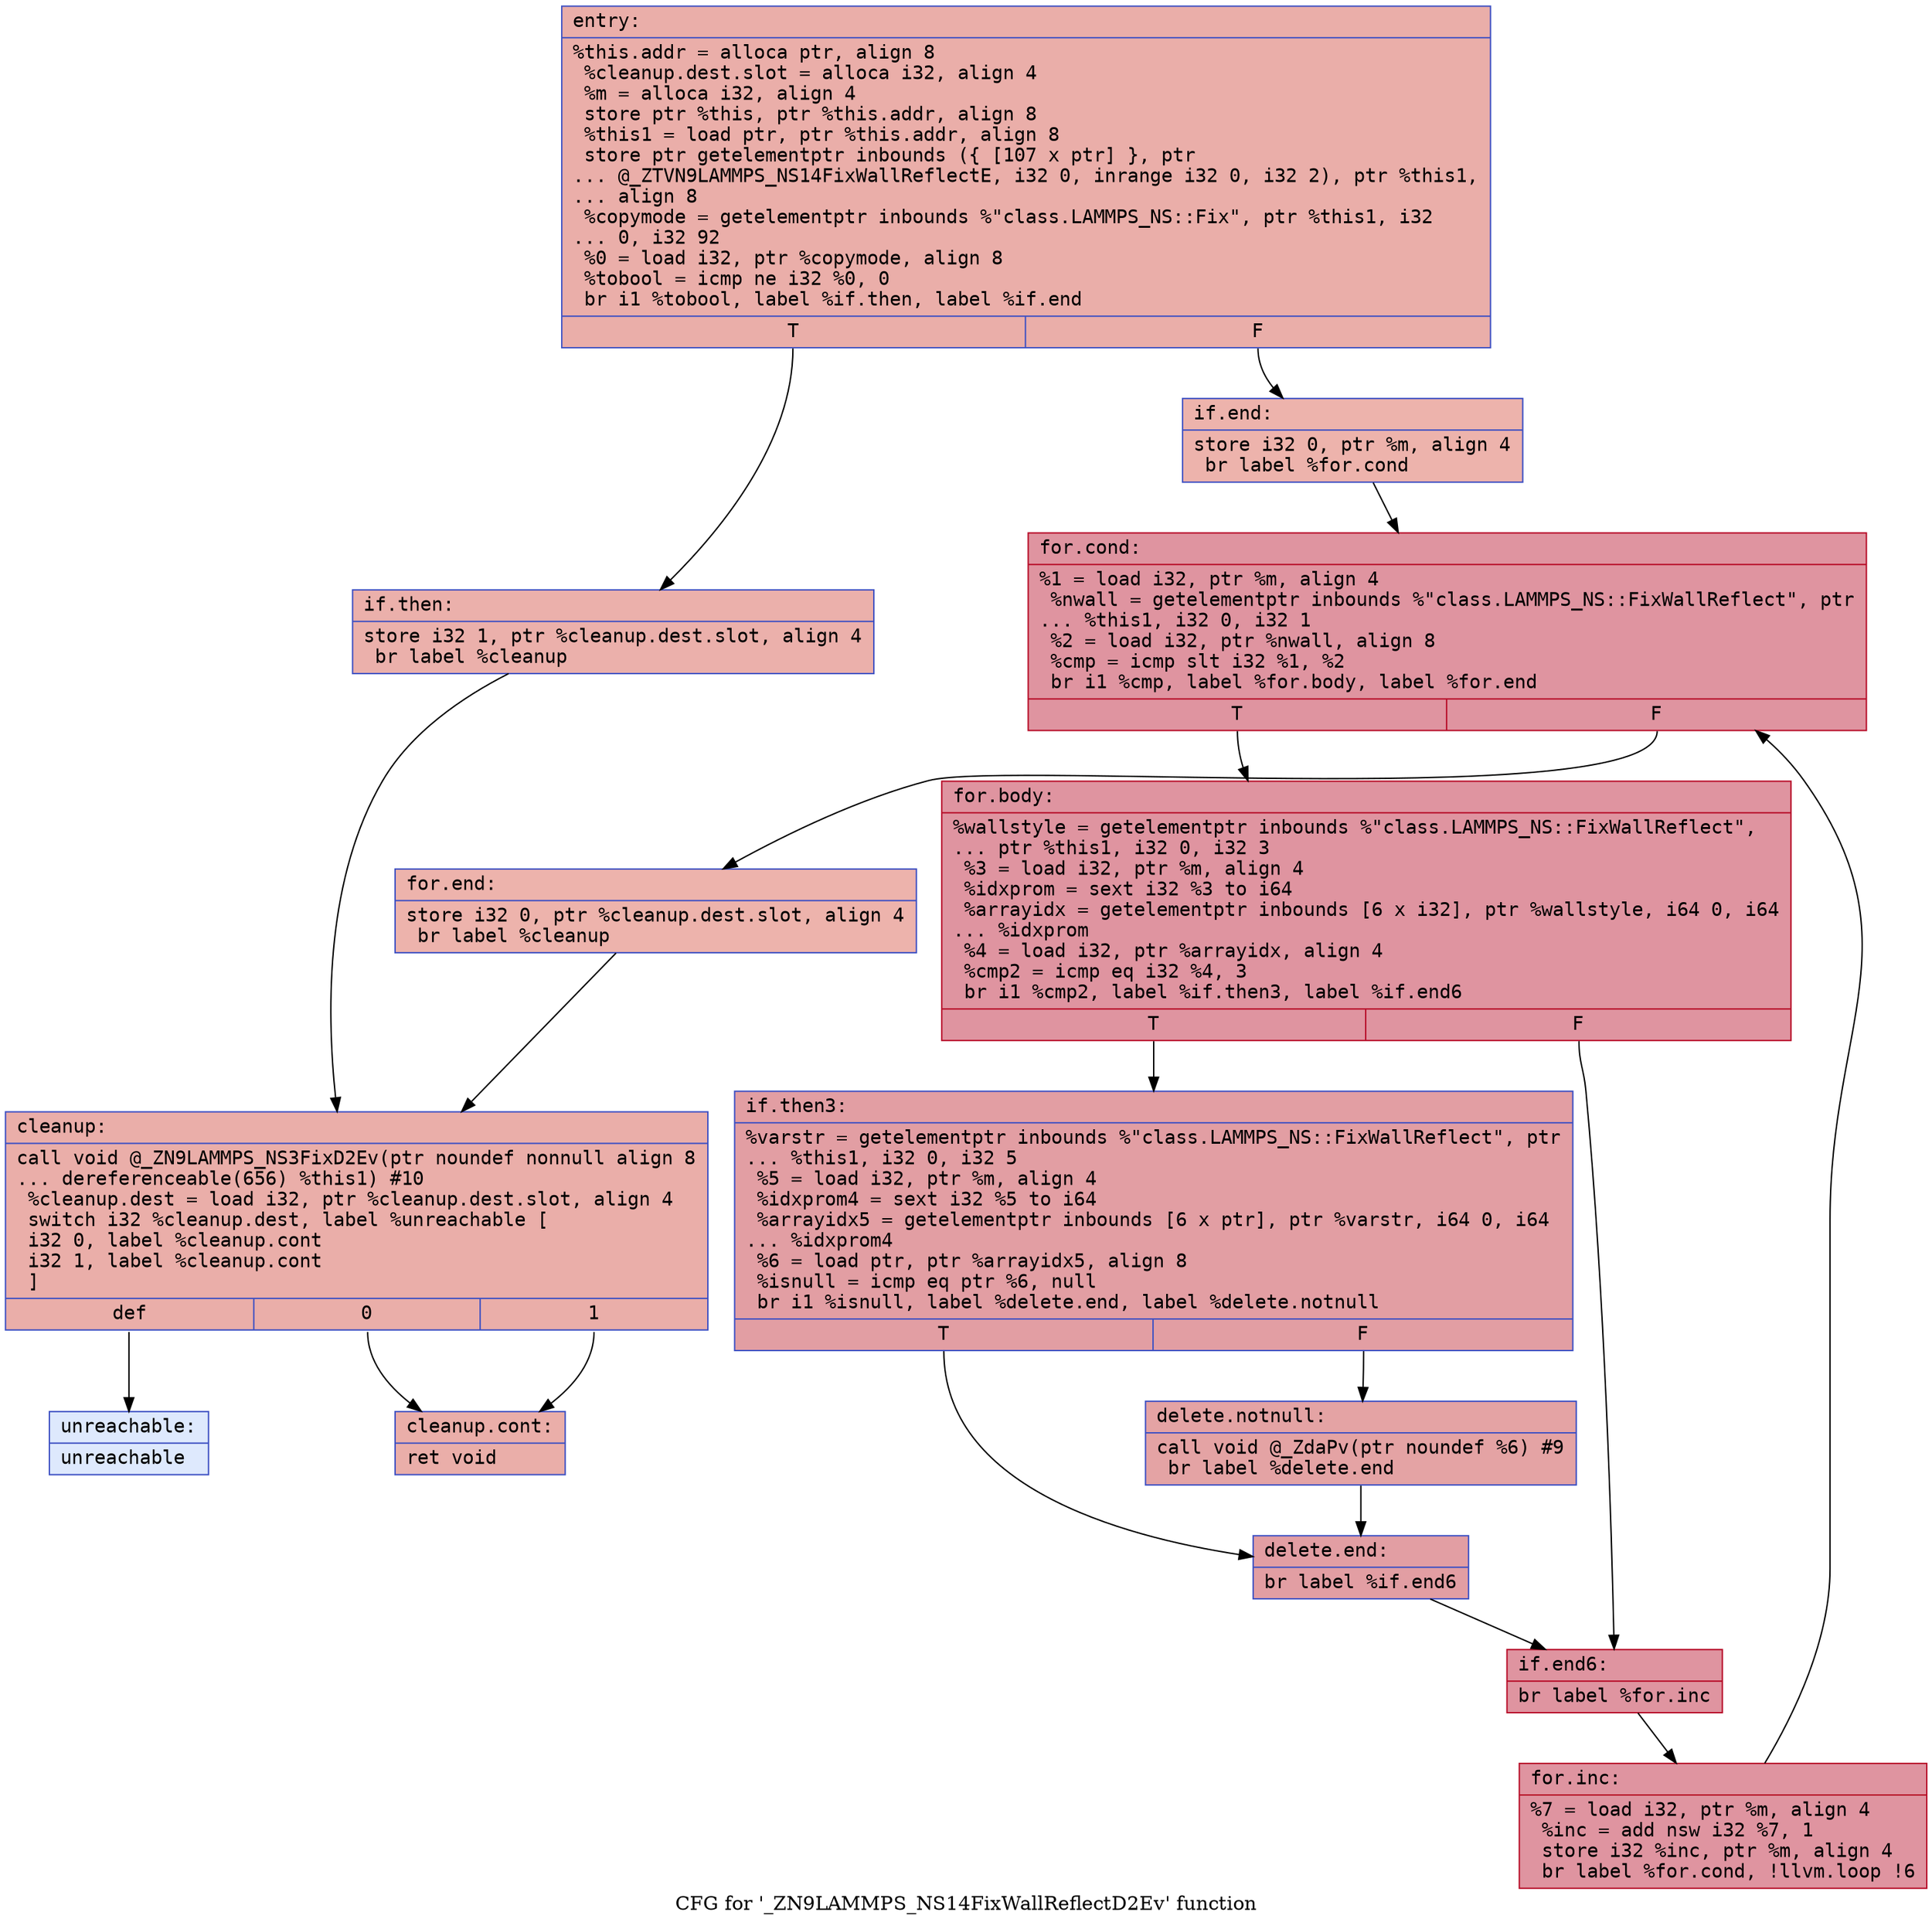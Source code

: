 digraph "CFG for '_ZN9LAMMPS_NS14FixWallReflectD2Ev' function" {
	label="CFG for '_ZN9LAMMPS_NS14FixWallReflectD2Ev' function";

	Node0x55d7f4a15900 [shape=record,color="#3d50c3ff", style=filled, fillcolor="#d0473d70" fontname="Courier",label="{entry:\l|  %this.addr = alloca ptr, align 8\l  %cleanup.dest.slot = alloca i32, align 4\l  %m = alloca i32, align 4\l  store ptr %this, ptr %this.addr, align 8\l  %this1 = load ptr, ptr %this.addr, align 8\l  store ptr getelementptr inbounds (\{ [107 x ptr] \}, ptr\l... @_ZTVN9LAMMPS_NS14FixWallReflectE, i32 0, inrange i32 0, i32 2), ptr %this1,\l... align 8\l  %copymode = getelementptr inbounds %\"class.LAMMPS_NS::Fix\", ptr %this1, i32\l... 0, i32 92\l  %0 = load i32, ptr %copymode, align 8\l  %tobool = icmp ne i32 %0, 0\l  br i1 %tobool, label %if.then, label %if.end\l|{<s0>T|<s1>F}}"];
	Node0x55d7f4a15900:s0 -> Node0x55d7f4a15ce0[tooltip="entry -> if.then\nProbability 62.50%" ];
	Node0x55d7f4a15900:s1 -> Node0x55d7f4a15d50[tooltip="entry -> if.end\nProbability 37.50%" ];
	Node0x55d7f4a15ce0 [shape=record,color="#3d50c3ff", style=filled, fillcolor="#d24b4070" fontname="Courier",label="{if.then:\l|  store i32 1, ptr %cleanup.dest.slot, align 4\l  br label %cleanup\l}"];
	Node0x55d7f4a15ce0 -> Node0x55d7f4a15f40[tooltip="if.then -> cleanup\nProbability 100.00%" ];
	Node0x55d7f4a15d50 [shape=record,color="#3d50c3ff", style=filled, fillcolor="#d6524470" fontname="Courier",label="{if.end:\l|  store i32 0, ptr %m, align 4\l  br label %for.cond\l}"];
	Node0x55d7f4a15d50 -> Node0x55d7f4a160c0[tooltip="if.end -> for.cond\nProbability 100.00%" ];
	Node0x55d7f4a160c0 [shape=record,color="#b70d28ff", style=filled, fillcolor="#b70d2870" fontname="Courier",label="{for.cond:\l|  %1 = load i32, ptr %m, align 4\l  %nwall = getelementptr inbounds %\"class.LAMMPS_NS::FixWallReflect\", ptr\l... %this1, i32 0, i32 1\l  %2 = load i32, ptr %nwall, align 8\l  %cmp = icmp slt i32 %1, %2\l  br i1 %cmp, label %for.body, label %for.end\l|{<s0>T|<s1>F}}"];
	Node0x55d7f4a160c0:s0 -> Node0x55d7f4a16530[tooltip="for.cond -> for.body\nProbability 96.88%" ];
	Node0x55d7f4a160c0:s1 -> Node0x55d7f4a16580[tooltip="for.cond -> for.end\nProbability 3.12%" ];
	Node0x55d7f4a16530 [shape=record,color="#b70d28ff", style=filled, fillcolor="#b70d2870" fontname="Courier",label="{for.body:\l|  %wallstyle = getelementptr inbounds %\"class.LAMMPS_NS::FixWallReflect\",\l... ptr %this1, i32 0, i32 3\l  %3 = load i32, ptr %m, align 4\l  %idxprom = sext i32 %3 to i64\l  %arrayidx = getelementptr inbounds [6 x i32], ptr %wallstyle, i64 0, i64\l... %idxprom\l  %4 = load i32, ptr %arrayidx, align 4\l  %cmp2 = icmp eq i32 %4, 3\l  br i1 %cmp2, label %if.then3, label %if.end6\l|{<s0>T|<s1>F}}"];
	Node0x55d7f4a16530:s0 -> Node0x55d7f4a16ac0[tooltip="for.body -> if.then3\nProbability 50.00%" ];
	Node0x55d7f4a16530:s1 -> Node0x55d7f4a16b40[tooltip="for.body -> if.end6\nProbability 50.00%" ];
	Node0x55d7f4a16ac0 [shape=record,color="#3d50c3ff", style=filled, fillcolor="#be242e70" fontname="Courier",label="{if.then3:\l|  %varstr = getelementptr inbounds %\"class.LAMMPS_NS::FixWallReflect\", ptr\l... %this1, i32 0, i32 5\l  %5 = load i32, ptr %m, align 4\l  %idxprom4 = sext i32 %5 to i64\l  %arrayidx5 = getelementptr inbounds [6 x ptr], ptr %varstr, i64 0, i64\l... %idxprom4\l  %6 = load ptr, ptr %arrayidx5, align 8\l  %isnull = icmp eq ptr %6, null\l  br i1 %isnull, label %delete.end, label %delete.notnull\l|{<s0>T|<s1>F}}"];
	Node0x55d7f4a16ac0:s0 -> Node0x55d7f4a16390[tooltip="if.then3 -> delete.end\nProbability 37.50%" ];
	Node0x55d7f4a16ac0:s1 -> Node0x55d7f4a172a0[tooltip="if.then3 -> delete.notnull\nProbability 62.50%" ];
	Node0x55d7f4a172a0 [shape=record,color="#3d50c3ff", style=filled, fillcolor="#c32e3170" fontname="Courier",label="{delete.notnull:\l|  call void @_ZdaPv(ptr noundef %6) #9\l  br label %delete.end\l}"];
	Node0x55d7f4a172a0 -> Node0x55d7f4a16390[tooltip="delete.notnull -> delete.end\nProbability 100.00%" ];
	Node0x55d7f4a16390 [shape=record,color="#3d50c3ff", style=filled, fillcolor="#be242e70" fontname="Courier",label="{delete.end:\l|  br label %if.end6\l}"];
	Node0x55d7f4a16390 -> Node0x55d7f4a16b40[tooltip="delete.end -> if.end6\nProbability 100.00%" ];
	Node0x55d7f4a16b40 [shape=record,color="#b70d28ff", style=filled, fillcolor="#b70d2870" fontname="Courier",label="{if.end6:\l|  br label %for.inc\l}"];
	Node0x55d7f4a16b40 -> Node0x55d7f4a17640[tooltip="if.end6 -> for.inc\nProbability 100.00%" ];
	Node0x55d7f4a17640 [shape=record,color="#b70d28ff", style=filled, fillcolor="#b70d2870" fontname="Courier",label="{for.inc:\l|  %7 = load i32, ptr %m, align 4\l  %inc = add nsw i32 %7, 1\l  store i32 %inc, ptr %m, align 4\l  br label %for.cond, !llvm.loop !6\l}"];
	Node0x55d7f4a17640 -> Node0x55d7f4a160c0[tooltip="for.inc -> for.cond\nProbability 100.00%" ];
	Node0x55d7f4a16580 [shape=record,color="#3d50c3ff", style=filled, fillcolor="#d6524470" fontname="Courier",label="{for.end:\l|  store i32 0, ptr %cleanup.dest.slot, align 4\l  br label %cleanup\l}"];
	Node0x55d7f4a16580 -> Node0x55d7f4a15f40[tooltip="for.end -> cleanup\nProbability 100.00%" ];
	Node0x55d7f4a15f40 [shape=record,color="#3d50c3ff", style=filled, fillcolor="#d0473d70" fontname="Courier",label="{cleanup:\l|  call void @_ZN9LAMMPS_NS3FixD2Ev(ptr noundef nonnull align 8\l... dereferenceable(656) %this1) #10\l  %cleanup.dest = load i32, ptr %cleanup.dest.slot, align 4\l  switch i32 %cleanup.dest, label %unreachable [\l    i32 0, label %cleanup.cont\l    i32 1, label %cleanup.cont\l  ]\l|{<s0>def|<s1>0|<s2>1}}"];
	Node0x55d7f4a15f40:s0 -> Node0x55d7f4a17d70[tooltip="cleanup -> unreachable\nProbability 0.00%" ];
	Node0x55d7f4a15f40:s1 -> Node0x55d7f4a17dc0[tooltip="cleanup -> cleanup.cont\nProbability 100.00%" ];
	Node0x55d7f4a15f40:s2 -> Node0x55d7f4a17dc0[tooltip="cleanup -> cleanup.cont\nProbability 100.00%" ];
	Node0x55d7f4a17dc0 [shape=record,color="#3d50c3ff", style=filled, fillcolor="#d0473d70" fontname="Courier",label="{cleanup.cont:\l|  ret void\l}"];
	Node0x55d7f4a17d70 [shape=record,color="#3d50c3ff", style=filled, fillcolor="#b5cdfa70" fontname="Courier",label="{unreachable:\l|  unreachable\l}"];
}
